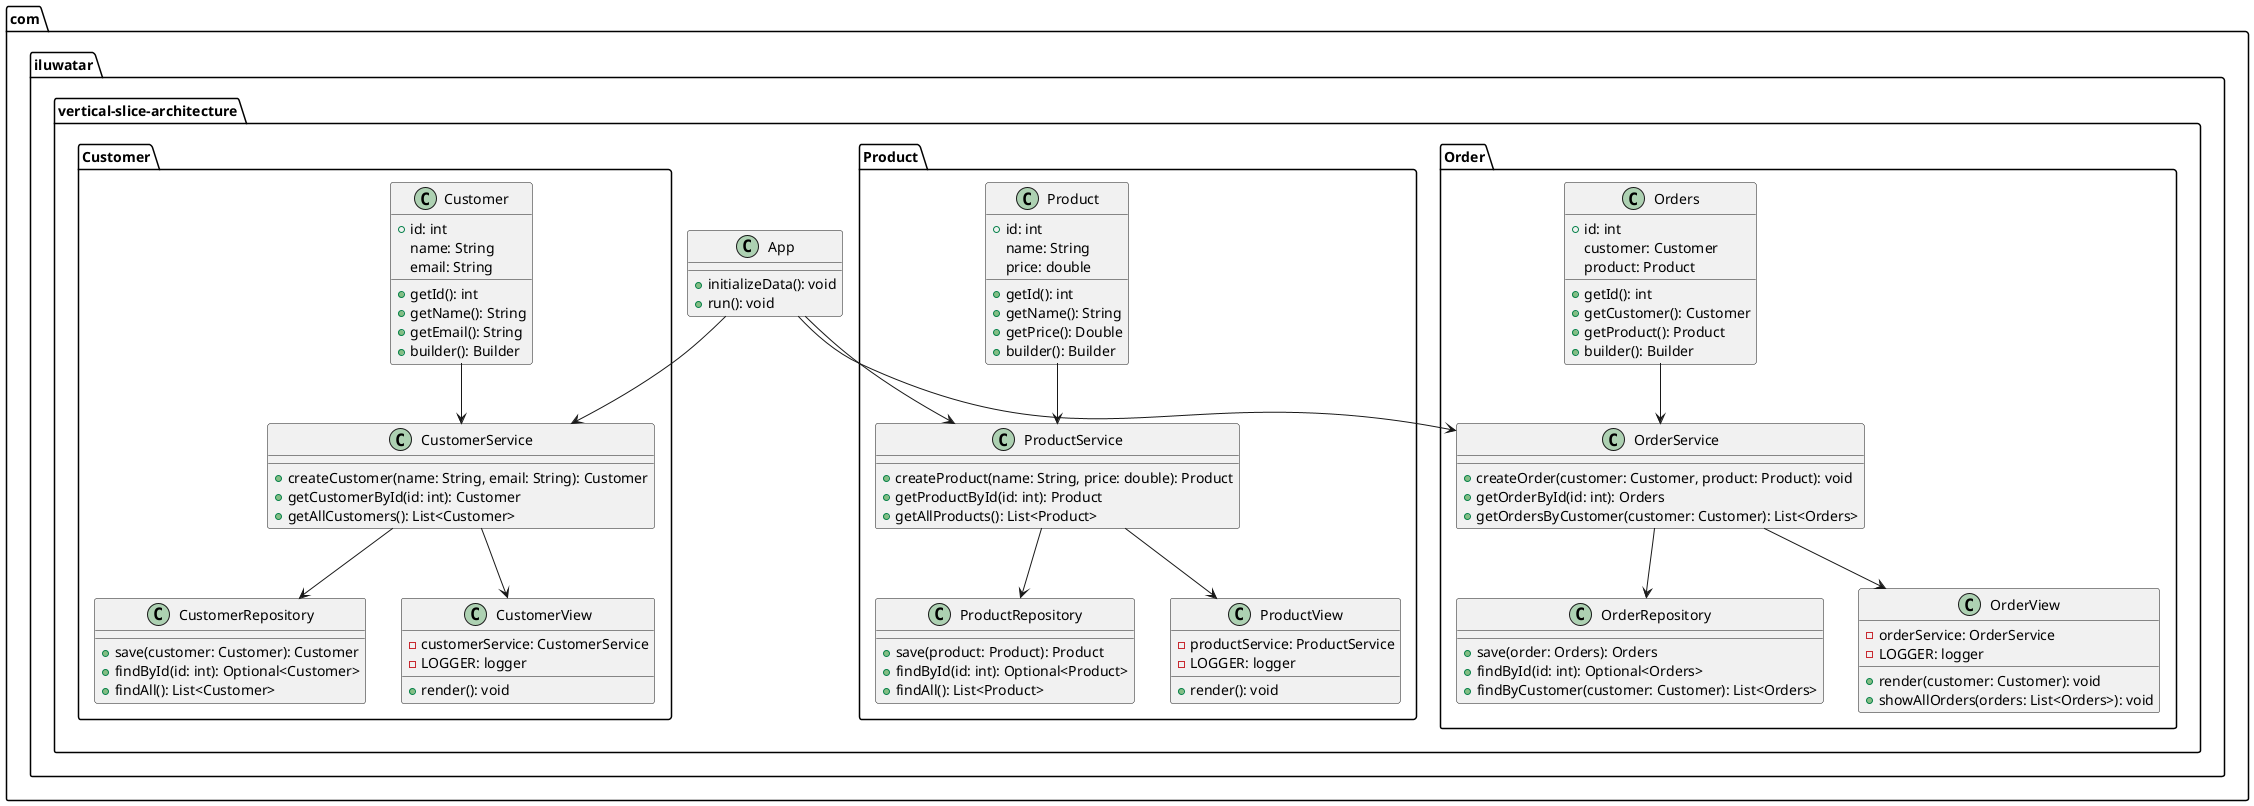 @startuml
package com.iluwatar.vertical-slice-architecture {

  !define ENTITY class
  !define SERVICE class
  !define REPOSITORY class
  !define VIEW class

  package Customer {
    ENTITY Customer {
      +id: int
      name: String
      email: String
      +getId(): int
      +getName(): String
      +getEmail(): String
      +builder(): Builder
    }

    SERVICE CustomerService {
      +createCustomer(name: String, email: String): Customer
      +getCustomerById(id: int): Customer
      +getAllCustomers(): List<Customer>
    }

    REPOSITORY CustomerRepository {
      +save(customer: Customer): Customer
      +findById(id: int): Optional<Customer>
      +findAll(): List<Customer>
    }


    VIEW CustomerView {
      -customerService: CustomerService
      -LOGGER: logger
      +render(): void
    }
  }

  package Product {
    ENTITY Product {
      +id: int
      name: String
      price: double
      +getId(): int
      +getName(): String
      +getPrice(): Double
      +builder(): Builder
    }

    SERVICE ProductService {
      +createProduct(name: String, price: double): Product
      +getProductById(id: int): Product
      +getAllProducts(): List<Product>
    }

    REPOSITORY ProductRepository {
      +save(product: Product): Product
      +findById(id: int): Optional<Product>
      +findAll(): List<Product>
    }


    VIEW ProductView {
      -productService: ProductService
      -LOGGER: logger
      +render(): void
    }
  }

  package Order {
    ENTITY Orders {
      +id: int
      customer: Customer
      product: Product
      +getId(): int
      +getCustomer(): Customer
      +getProduct(): Product
      +builder(): Builder
    }

    SERVICE OrderService {
      +createOrder(customer: Customer, product: Product): void
      +getOrderById(id: int): Orders
      +getOrdersByCustomer(customer: Customer): List<Orders>
    }

    REPOSITORY OrderRepository {
      +save(order: Orders): Orders
      +findById(id: int): Optional<Orders>
      +findByCustomer(customer: Customer): List<Orders>
    }


    VIEW OrderView {
      -orderService: OrderService
      -LOGGER: logger
      +render(customer: Customer): void
      +showAllOrders(orders: List<Orders>): void
    }
  }

  class App {
    +initializeData(): void
    +run(): void
  }

  Customer.Customer --> Customer.CustomerService
  Customer.CustomerService --> Customer.CustomerRepository
  Customer.CustomerService --> Customer.CustomerView

  Product.Product --> Product.ProductService
  Product.ProductService --> Product.ProductRepository
  Product.ProductService --> Product.ProductView

  Order.Orders --> Order.OrderService
  Order.OrderService --> Order.OrderRepository
  Order.OrderService --> Order.OrderView

  App --> Customer.CustomerService
  App --> Product.ProductService
  App --> Order.OrderService

}
@enduml